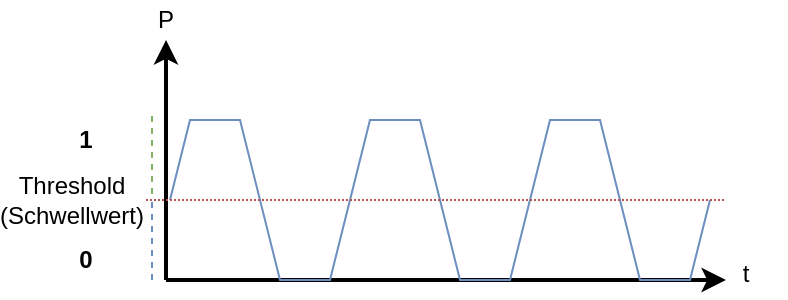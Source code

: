 <mxfile version="13.7.3" type="device"><diagram id="yiFovm6l8ZSaJeFefkb_" name="Seite-1"><mxGraphModel dx="782" dy="580" grid="1" gridSize="10" guides="1" tooltips="1" connect="1" arrows="1" fold="1" page="1" pageScale="1" pageWidth="827" pageHeight="1169" math="0" shadow="0"><root><mxCell id="0"/><mxCell id="1" parent="0"/><mxCell id="hWxPDYG0VEhvnDLdRv7d-1" value="" style="group" vertex="1" connectable="0" parent="1"><mxGeometry x="40" y="40" width="377" height="147" as="geometry"/></mxCell><mxCell id="hWxPDYG0VEhvnDLdRv7d-2" value="" style="endArrow=classic;html=1;strokeWidth=2;" edge="1" parent="hWxPDYG0VEhvnDLdRv7d-1"><mxGeometry width="50" height="50" relative="1" as="geometry"><mxPoint x="67" y="140" as="sourcePoint"/><mxPoint x="347" y="140" as="targetPoint"/></mxGeometry></mxCell><mxCell id="hWxPDYG0VEhvnDLdRv7d-3" value="" style="endArrow=classic;html=1;strokeWidth=2;" edge="1" parent="hWxPDYG0VEhvnDLdRv7d-1"><mxGeometry width="50" height="50" relative="1" as="geometry"><mxPoint x="67" y="140" as="sourcePoint"/><mxPoint x="67" y="20" as="targetPoint"/></mxGeometry></mxCell><mxCell id="hWxPDYG0VEhvnDLdRv7d-4" value="P" style="text;html=1;strokeColor=none;fillColor=none;align=center;verticalAlign=middle;whiteSpace=wrap;rounded=0;" vertex="1" parent="hWxPDYG0VEhvnDLdRv7d-1"><mxGeometry x="47" width="40" height="20" as="geometry"/></mxCell><mxCell id="hWxPDYG0VEhvnDLdRv7d-5" value="t" style="text;html=1;strokeColor=none;fillColor=none;align=center;verticalAlign=middle;whiteSpace=wrap;rounded=0;" vertex="1" parent="hWxPDYG0VEhvnDLdRv7d-1"><mxGeometry x="337" y="127" width="40" height="20" as="geometry"/></mxCell><mxCell id="hWxPDYG0VEhvnDLdRv7d-6" value="" style="pointerEvents=1;verticalLabelPosition=bottom;shadow=0;dashed=0;align=center;html=1;verticalAlign=top;shape=mxgraph.electrical.waveforms.slow_square_wave;fillColor=#dae8fc;strokeColor=#6c8ebf;" vertex="1" parent="hWxPDYG0VEhvnDLdRv7d-1"><mxGeometry x="69" y="60" width="90" height="80" as="geometry"/></mxCell><mxCell id="hWxPDYG0VEhvnDLdRv7d-7" value="" style="pointerEvents=1;verticalLabelPosition=bottom;shadow=0;dashed=0;align=center;html=1;verticalAlign=top;shape=mxgraph.electrical.waveforms.slow_square_wave;fillColor=#dae8fc;strokeColor=#6c8ebf;" vertex="1" parent="hWxPDYG0VEhvnDLdRv7d-1"><mxGeometry x="159" y="60" width="90" height="80" as="geometry"/></mxCell><mxCell id="hWxPDYG0VEhvnDLdRv7d-8" value="" style="pointerEvents=1;verticalLabelPosition=bottom;shadow=0;dashed=0;align=center;html=1;verticalAlign=top;shape=mxgraph.electrical.waveforms.slow_square_wave;fillColor=#dae8fc;strokeColor=#6c8ebf;" vertex="1" parent="hWxPDYG0VEhvnDLdRv7d-1"><mxGeometry x="249" y="60" width="90" height="80" as="geometry"/></mxCell><mxCell id="hWxPDYG0VEhvnDLdRv7d-9" value="" style="endArrow=none;dashed=1;html=1;dashPattern=1 1;strokeWidth=1;fillColor=#f8cecc;strokeColor=#b85450;" edge="1" parent="hWxPDYG0VEhvnDLdRv7d-1"><mxGeometry width="50" height="50" relative="1" as="geometry"><mxPoint x="57" y="100" as="sourcePoint"/><mxPoint x="347" y="100" as="targetPoint"/></mxGeometry></mxCell><mxCell id="hWxPDYG0VEhvnDLdRv7d-10" value="Threshold&lt;br&gt;&lt;div style=&quot;text-align: right&quot;&gt;&lt;span&gt;(Schwellwert)&lt;/span&gt;&lt;/div&gt;" style="text;html=1;strokeColor=none;fillColor=none;align=center;verticalAlign=middle;whiteSpace=wrap;rounded=0;" vertex="1" parent="hWxPDYG0VEhvnDLdRv7d-1"><mxGeometry y="90" width="40" height="20" as="geometry"/></mxCell><mxCell id="hWxPDYG0VEhvnDLdRv7d-11" value="0" style="text;html=1;strokeColor=none;fillColor=none;align=center;verticalAlign=middle;whiteSpace=wrap;rounded=0;fontStyle=1" vertex="1" parent="hWxPDYG0VEhvnDLdRv7d-1"><mxGeometry x="7" y="120" width="40" height="20" as="geometry"/></mxCell><mxCell id="hWxPDYG0VEhvnDLdRv7d-12" value="1" style="text;html=1;strokeColor=none;fillColor=none;align=center;verticalAlign=middle;whiteSpace=wrap;rounded=0;fontStyle=1" vertex="1" parent="hWxPDYG0VEhvnDLdRv7d-1"><mxGeometry x="7" y="60" width="40" height="20" as="geometry"/></mxCell><mxCell id="hWxPDYG0VEhvnDLdRv7d-13" value="" style="endArrow=none;dashed=1;html=1;strokeWidth=1;fontSize=12;fillColor=#dae8fc;strokeColor=#6c8ebf;" edge="1" parent="hWxPDYG0VEhvnDLdRv7d-1"><mxGeometry width="50" height="50" relative="1" as="geometry"><mxPoint x="60" y="140" as="sourcePoint"/><mxPoint x="60" y="101" as="targetPoint"/></mxGeometry></mxCell><mxCell id="hWxPDYG0VEhvnDLdRv7d-14" value="" style="endArrow=none;dashed=1;html=1;strokeWidth=1;fontSize=12;fillColor=#d5e8d4;strokeColor=#82b366;" edge="1" parent="hWxPDYG0VEhvnDLdRv7d-1"><mxGeometry width="50" height="50" relative="1" as="geometry"><mxPoint x="60" y="97" as="sourcePoint"/><mxPoint x="60" y="58" as="targetPoint"/></mxGeometry></mxCell></root></mxGraphModel></diagram></mxfile>